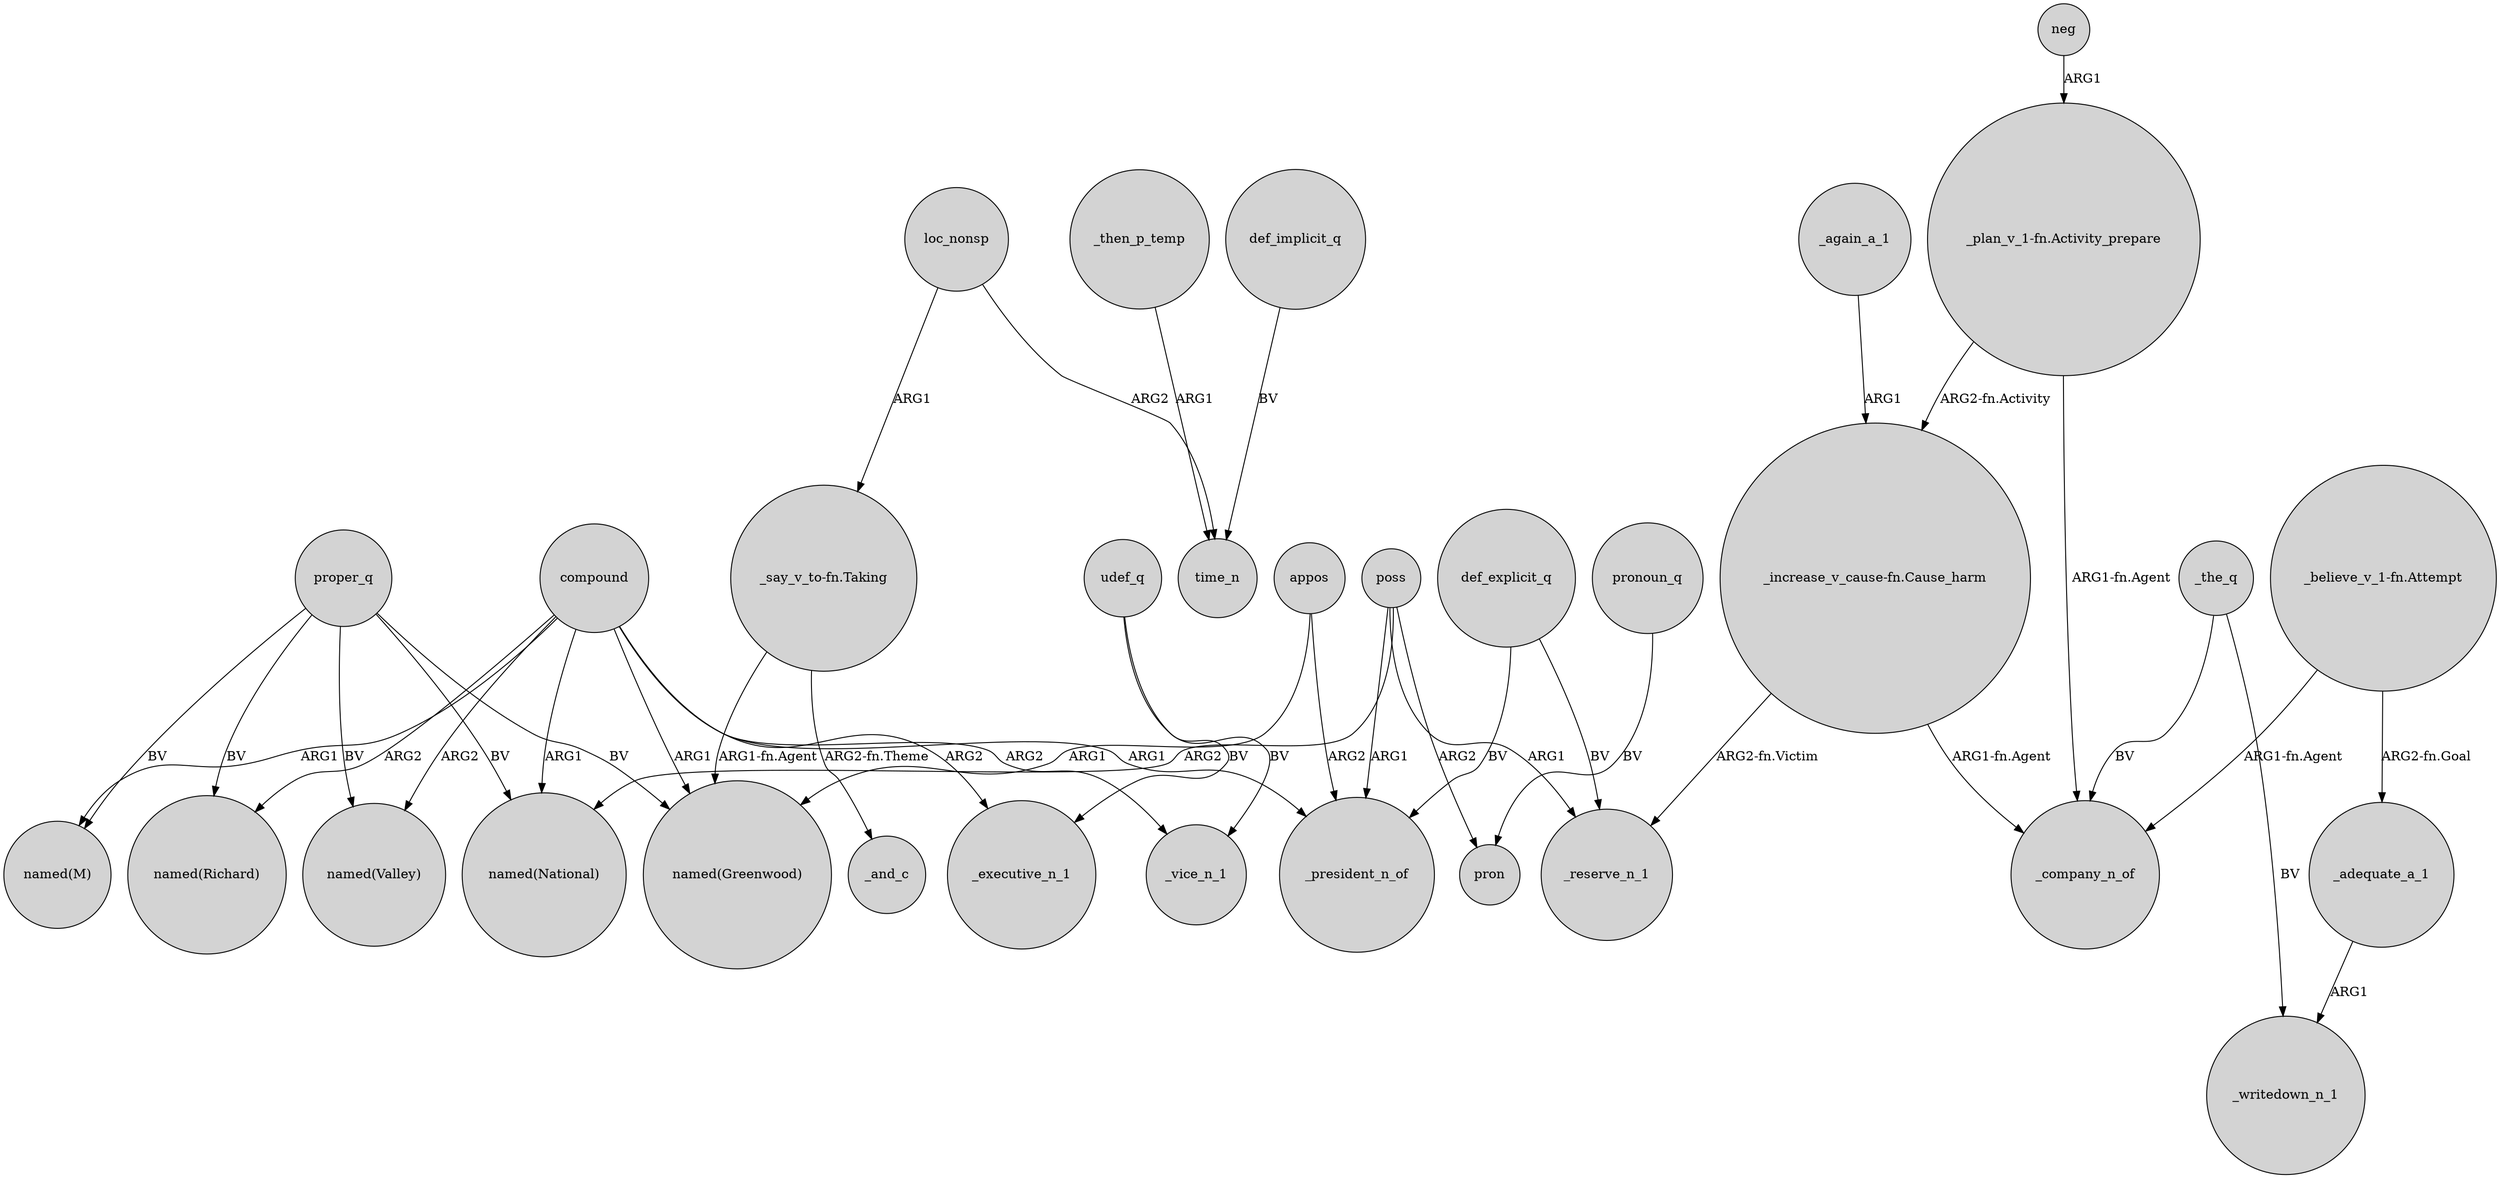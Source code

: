 digraph {
	node [shape=circle style=filled]
	proper_q -> "named(Valley)" [label=BV]
	compound -> "named(Valley)" [label=ARG2]
	appos -> _president_n_of [label=ARG2]
	neg -> "_plan_v_1-fn.Activity_prepare" [label=ARG1]
	"_say_v_to-fn.Taking" -> _and_c [label="ARG2-fn.Theme"]
	"_increase_v_cause-fn.Cause_harm" -> _reserve_n_1 [label="ARG2-fn.Victim"]
	_again_a_1 -> "_increase_v_cause-fn.Cause_harm" [label=ARG1]
	proper_q -> "named(M)" [label=BV]
	_then_p_temp -> time_n [label=ARG1]
	"_increase_v_cause-fn.Cause_harm" -> _company_n_of [label="ARG1-fn.Agent"]
	_the_q -> _writedown_n_1 [label=BV]
	poss -> "named(National)" [label=ARG2]
	poss -> _president_n_of [label=ARG1]
	pronoun_q -> pron [label=BV]
	"_believe_v_1-fn.Attempt" -> _company_n_of [label="ARG1-fn.Agent"]
	poss -> pron [label=ARG2]
	udef_q -> _executive_n_1 [label=BV]
	udef_q -> _vice_n_1 [label=BV]
	compound -> "named(National)" [label=ARG1]
	def_explicit_q -> _reserve_n_1 [label=BV]
	"_say_v_to-fn.Taking" -> "named(Greenwood)" [label="ARG1-fn.Agent"]
	compound -> "named(M)" [label=ARG1]
	"_plan_v_1-fn.Activity_prepare" -> "_increase_v_cause-fn.Cause_harm" [label="ARG2-fn.Activity"]
	_adequate_a_1 -> _writedown_n_1 [label=ARG1]
	proper_q -> "named(Greenwood)" [label=BV]
	proper_q -> "named(Richard)" [label=BV]
	def_explicit_q -> _president_n_of [label=BV]
	compound -> _vice_n_1 [label=ARG2]
	poss -> _reserve_n_1 [label=ARG1]
	loc_nonsp -> "_say_v_to-fn.Taking" [label=ARG1]
	compound -> _president_n_of [label=ARG1]
	loc_nonsp -> time_n [label=ARG2]
	proper_q -> "named(National)" [label=BV]
	def_implicit_q -> time_n [label=BV]
	appos -> "named(Greenwood)" [label=ARG1]
	_the_q -> _company_n_of [label=BV]
	"_believe_v_1-fn.Attempt" -> _adequate_a_1 [label="ARG2-fn.Goal"]
	"_plan_v_1-fn.Activity_prepare" -> _company_n_of [label="ARG1-fn.Agent"]
	compound -> "named(Richard)" [label=ARG2]
	compound -> _executive_n_1 [label=ARG2]
	compound -> "named(Greenwood)" [label=ARG1]
}
